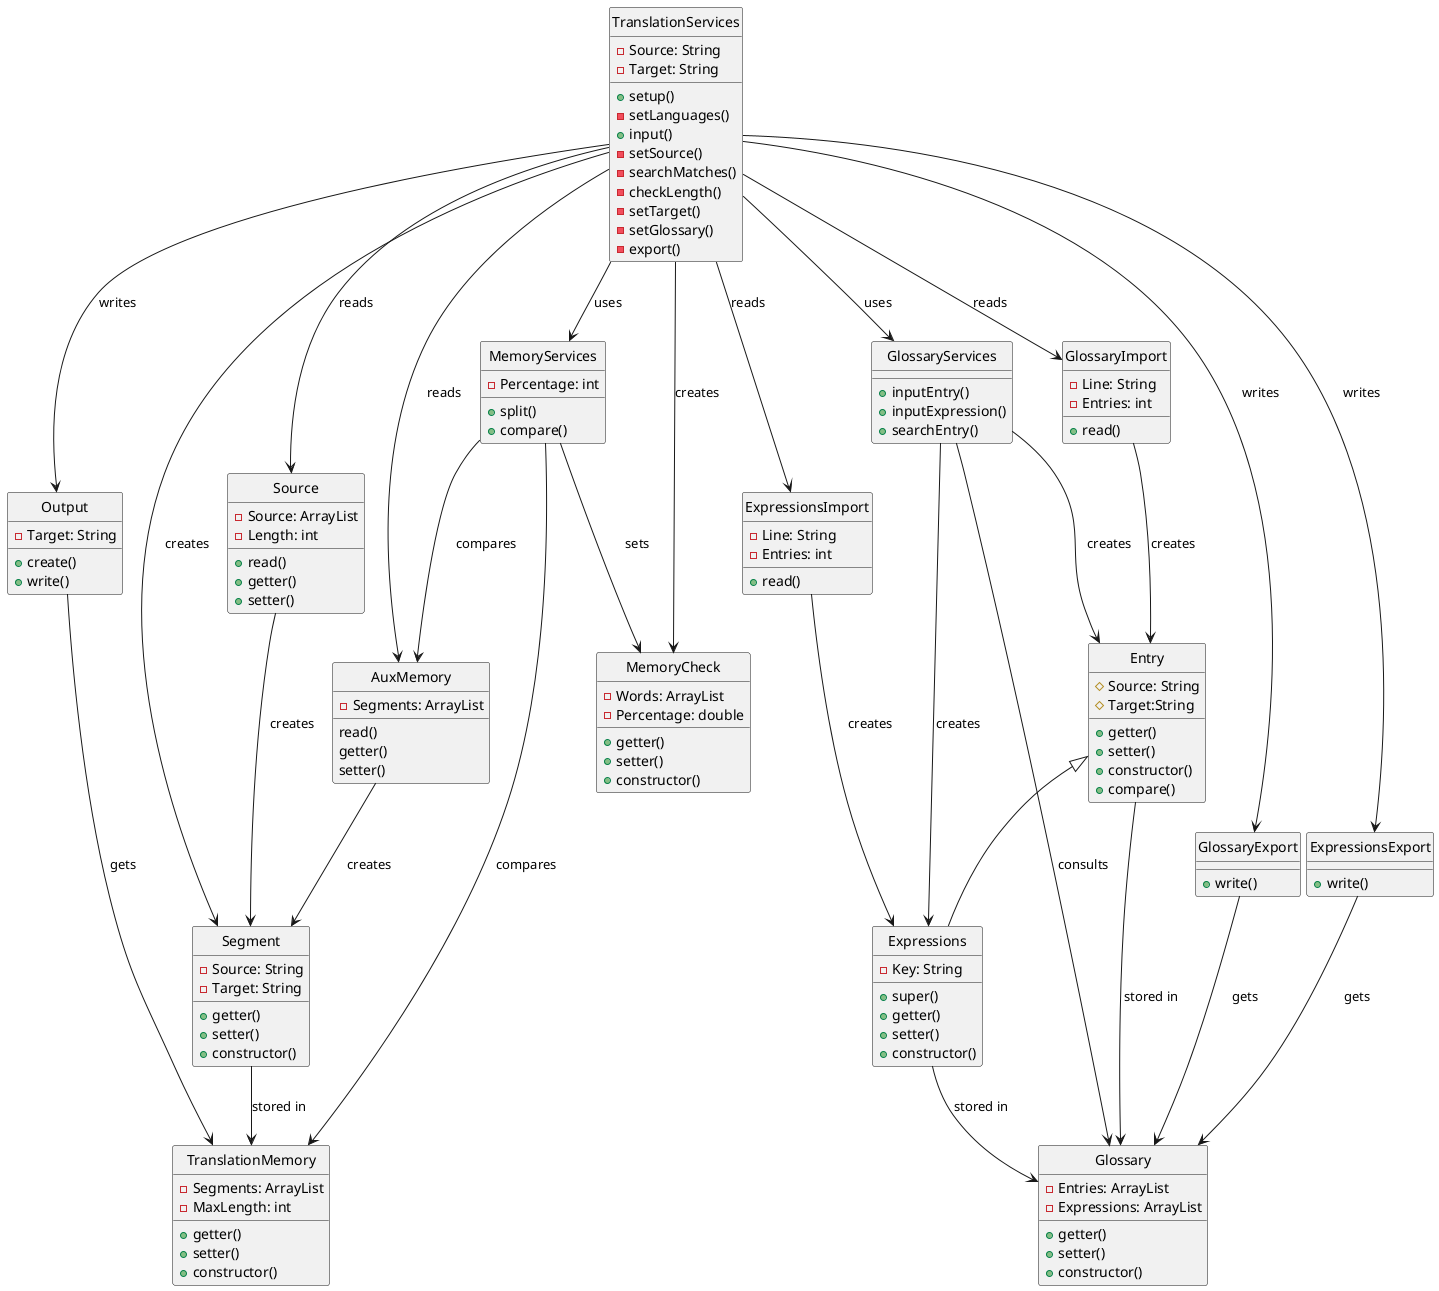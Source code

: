 @startuml OpenCATe
skinparam   Style   strictuml
skinparam   SequenceMessageAlignment center


class Segment{
    -Source: String
    -Target: String
    +getter()
    +setter()
    +constructor()
}

class TranslationMemory{
    -Segments: ArrayList
    -MaxLength: int
    +getter()
    +setter()
    +constructor()
}

class Entry{
    #Source: String 
    #Target:String
    +getter()
    +setter()
    +constructor()
    +compare()
}

class Expressions extends Entry{
    -Key: String
    +super()
    +getter()
    +setter()
    +constructor()
}

class Glossary{
    -Entries: ArrayList
    -Expressions: ArrayList
    +getter()
    +setter()
    +constructor()
}

class TranslationServices{
    -Source: String
    -Target: String
    +setup()
    -setLanguages()
    +input()
    -setSource()
    -searchMatches()
    -checkLength()
    -setTarget()
    -setGlossary()
    -export()
}

class Source{
    -Source: ArrayList
    -Length: int
    +read()
    +getter()
    +setter()
}

class Output{
    -Target: String
    +create()
    +write()
}

class GlossaryServices{
    +inputEntry()
    +inputExpression()
    +searchEntry()
}

class MemoryCheck{
    -Words: ArrayList
    -Percentage: double
    +getter()
    +setter()
    +constructor()
}

class MemoryServices{
    -Percentage: int
    +split()
    +compare()
}

class GlossaryImport{
    -Line: String
    -Entries: int
    +read()
}

class GlossaryExport{
    +write()
}

class ExpressionsImport{
    -Line: String
    -Entries: int
    +read()
}

class ExpressionsExport{
    +write()
}

class AuxMemory{
    -Segments: ArrayList
    read()
    getter()
    setter()
}

AuxMemory --> Segment :creates
Entry --> Glossary :stored in
Expressions --> Glossary :stored in
ExpressionsExport--> Glossary :gets
ExpressionsImport --> Expressions: creates
GlossaryImport --> Entry: creates
GlossaryServices --> Entry : creates
GlossaryServices --> Expressions: creates
GlossaryServices --> Glossary: consults
GlossaryExport --> Glossary :gets
MemoryServices --> MemoryCheck: sets
MemoryServices --> TranslationMemory:compares
MemoryServices --> AuxMemory: compares
Output --> TranslationMemory: gets
Segment --> TranslationMemory :stored in
Source --> Segment: creates
TranslationServices--> Segment :creates
TranslationServices --> Source: reads
TranslationServices --> Output: writes
TranslationServices --> GlossaryServices: uses
TranslationServices --> MemoryServices: uses
TranslationServices --> MemoryCheck : creates
TranslationServices --> GlossaryExport :writes
TranslationServices --> GlossaryImport :reads
TranslationServices --> ExpressionsExport :writes
TranslationServices --> ExpressionsImport :reads
TranslationServices --> AuxMemory: reads
@enduml
